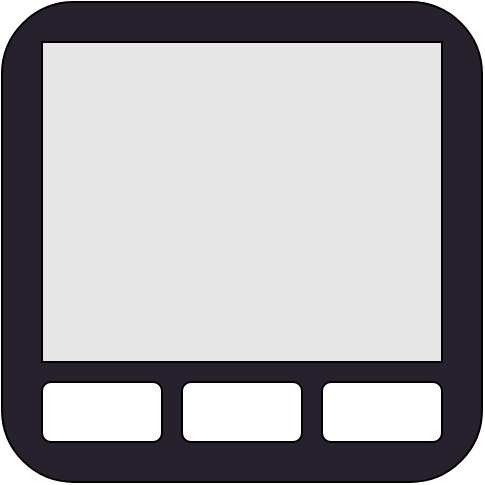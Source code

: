 <mxfile>
    <diagram id="DiiavK5yFw-ty4QAqrq6" name="ページ1">
        <mxGraphModel dx="860" dy="610" grid="1" gridSize="10" guides="1" tooltips="1" connect="1" arrows="1" fold="1" page="1" pageScale="1" pageWidth="827" pageHeight="1169" math="0" shadow="0">
            <root>
                <mxCell id="0"/>
                <mxCell id="1" parent="0"/>
                <mxCell id="2" value="" style="rounded=1;whiteSpace=wrap;html=1;fillColor=#26212c;" vertex="1" parent="1">
                    <mxGeometry x="70" y="40" width="240" height="240" as="geometry"/>
                </mxCell>
                <mxCell id="3" value="" style="rounded=1;whiteSpace=wrap;html=1;fillColor=#FFFFFF;" vertex="1" parent="1">
                    <mxGeometry x="90" y="230" width="60" height="30" as="geometry"/>
                </mxCell>
                <mxCell id="4" value="" style="rounded=1;whiteSpace=wrap;html=1;fillColor=#FFFFFF;" vertex="1" parent="1">
                    <mxGeometry x="160" y="230" width="60" height="30" as="geometry"/>
                </mxCell>
                <mxCell id="5" value="" style="rounded=1;whiteSpace=wrap;html=1;fillColor=#FFFFFF;" vertex="1" parent="1">
                    <mxGeometry x="230" y="230" width="60" height="30" as="geometry"/>
                </mxCell>
                <mxCell id="8" value="" style="rounded=0;whiteSpace=wrap;html=1;fillColor=#E6E6E6;" vertex="1" parent="1">
                    <mxGeometry x="90" y="60" width="200" height="160" as="geometry"/>
                </mxCell>
            </root>
        </mxGraphModel>
    </diagram>
</mxfile>